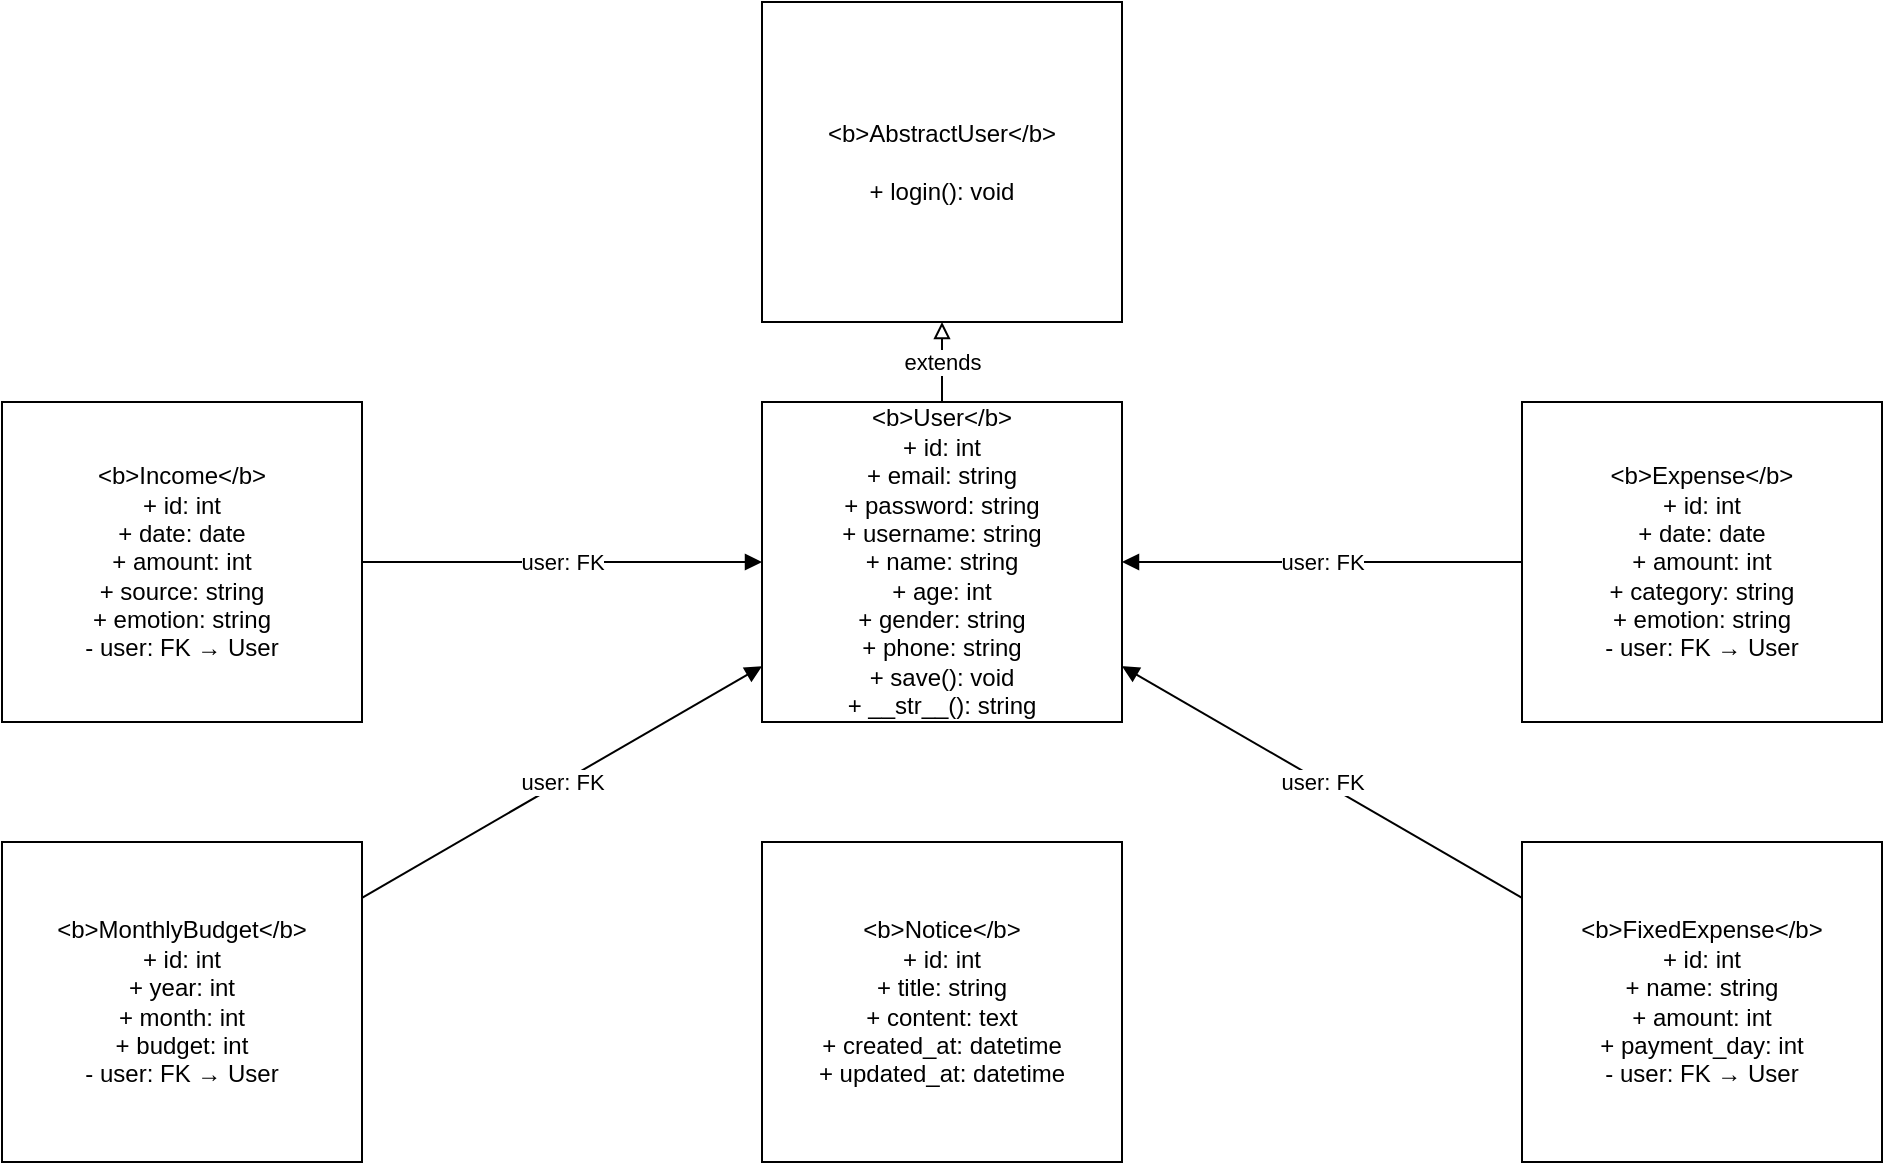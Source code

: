 <?xml version="1.0" ?>
<mxfile>
  <diagram name="UpgradedClassDiagram">
    <mxGraphModel>
      <root>
        <mxCell id="0"/>
        <mxCell id="1" parent="0"/>
        <mxCell id="AbstractUser" value="&amp;lt;b&amp;gt;AbstractUser&amp;lt;/b&amp;gt;&lt;br/&gt;&lt;br/&gt;+ login(): void" style="shape=umlClass;whiteSpace=wrap;html=1;" vertex="1" parent="1">
          <mxGeometry x="420" y="40" width="180" height="160" as="geometry"/>
        </mxCell>
        <mxCell id="User" value="&amp;lt;b&amp;gt;User&amp;lt;/b&amp;gt;&lt;br/&gt;+ id: int&lt;br/&gt;+ email: string&lt;br/&gt;+ password: string&lt;br/&gt;+ username: string&lt;br/&gt;+ name: string&lt;br/&gt;+ age: int&lt;br/&gt;+ gender: string&lt;br/&gt;+ phone: string&lt;br/&gt;+ save(): void&lt;br/&gt;+ __str__(): string" style="shape=umlClass;whiteSpace=wrap;html=1;" vertex="1" parent="1">
          <mxGeometry x="420" y="240" width="180" height="160" as="geometry"/>
        </mxCell>
        <mxCell id="Income" value="&amp;lt;b&amp;gt;Income&amp;lt;/b&amp;gt;&lt;br/&gt;+ id: int&lt;br/&gt;+ date: date&lt;br/&gt;+ amount: int&lt;br/&gt;+ source: string&lt;br/&gt;+ emotion: string&lt;br/&gt;- user: FK → User" style="shape=umlClass;whiteSpace=wrap;html=1;" vertex="1" parent="1">
          <mxGeometry x="40" y="240" width="180" height="160" as="geometry"/>
        </mxCell>
        <mxCell id="Expense" value="&amp;lt;b&amp;gt;Expense&amp;lt;/b&amp;gt;&lt;br/&gt;+ id: int&lt;br/&gt;+ date: date&lt;br/&gt;+ amount: int&lt;br/&gt;+ category: string&lt;br/&gt;+ emotion: string&lt;br/&gt;- user: FK → User" style="shape=umlClass;whiteSpace=wrap;html=1;" vertex="1" parent="1">
          <mxGeometry x="800" y="240" width="180" height="160" as="geometry"/>
        </mxCell>
        <mxCell id="MonthlyBudget" value="&amp;lt;b&amp;gt;MonthlyBudget&amp;lt;/b&amp;gt;&lt;br/&gt;+ id: int&lt;br/&gt;+ year: int&lt;br/&gt;+ month: int&lt;br/&gt;+ budget: int&lt;br/&gt;- user: FK → User" style="shape=umlClass;whiteSpace=wrap;html=1;" vertex="1" parent="1">
          <mxGeometry x="40" y="460" width="180" height="160" as="geometry"/>
        </mxCell>
        <mxCell id="FixedExpense" value="&amp;lt;b&amp;gt;FixedExpense&amp;lt;/b&amp;gt;&lt;br/&gt;+ id: int&lt;br/&gt;+ name: string&lt;br/&gt;+ amount: int&lt;br/&gt;+ payment_day: int&lt;br/&gt;- user: FK → User" style="shape=umlClass;whiteSpace=wrap;html=1;" vertex="1" parent="1">
          <mxGeometry x="800" y="460" width="180" height="160" as="geometry"/>
        </mxCell>
        <mxCell id="Notice" value="&amp;lt;b&amp;gt;Notice&amp;lt;/b&amp;gt;&lt;br/&gt;+ id: int&lt;br/&gt;+ title: string&lt;br/&gt;+ content: text&lt;br/&gt;+ created_at: datetime&lt;br/&gt;+ updated_at: datetime" style="shape=umlClass;whiteSpace=wrap;html=1;" vertex="1" parent="1">
          <mxGeometry x="420" y="460" width="180" height="160" as="geometry"/>
        </mxCell>
        <mxCell id="Income_User_edge" edge="1" source="Income" target="User" style="endArrow=block;html=1;" parent="1" value="user: FK">
          <mxGeometry relative="1" as="geometry"/>
        </mxCell>
        <mxCell id="Expense_User_edge" edge="1" source="Expense" target="User" style="endArrow=block;html=1;" parent="1" value="user: FK">
          <mxGeometry relative="1" as="geometry"/>
        </mxCell>
        <mxCell id="MonthlyBudget_User_edge" edge="1" source="MonthlyBudget" target="User" style="endArrow=block;html=1;" parent="1" value="user: FK">
          <mxGeometry relative="1" as="geometry"/>
        </mxCell>
        <mxCell id="FixedExpense_User_edge" edge="1" source="FixedExpense" target="User" style="endArrow=block;html=1;" parent="1" value="user: FK">
          <mxGeometry relative="1" as="geometry"/>
        </mxCell>
        <mxCell id="User_AbstractUser_edge" edge="1" source="User" target="AbstractUser" style="endArrow=block;endFill=0;html=1;" parent="1" value="extends">
          <mxGeometry relative="1" as="geometry"/>
        </mxCell>
      </root>
    </mxGraphModel>
  </diagram>
</mxfile>
